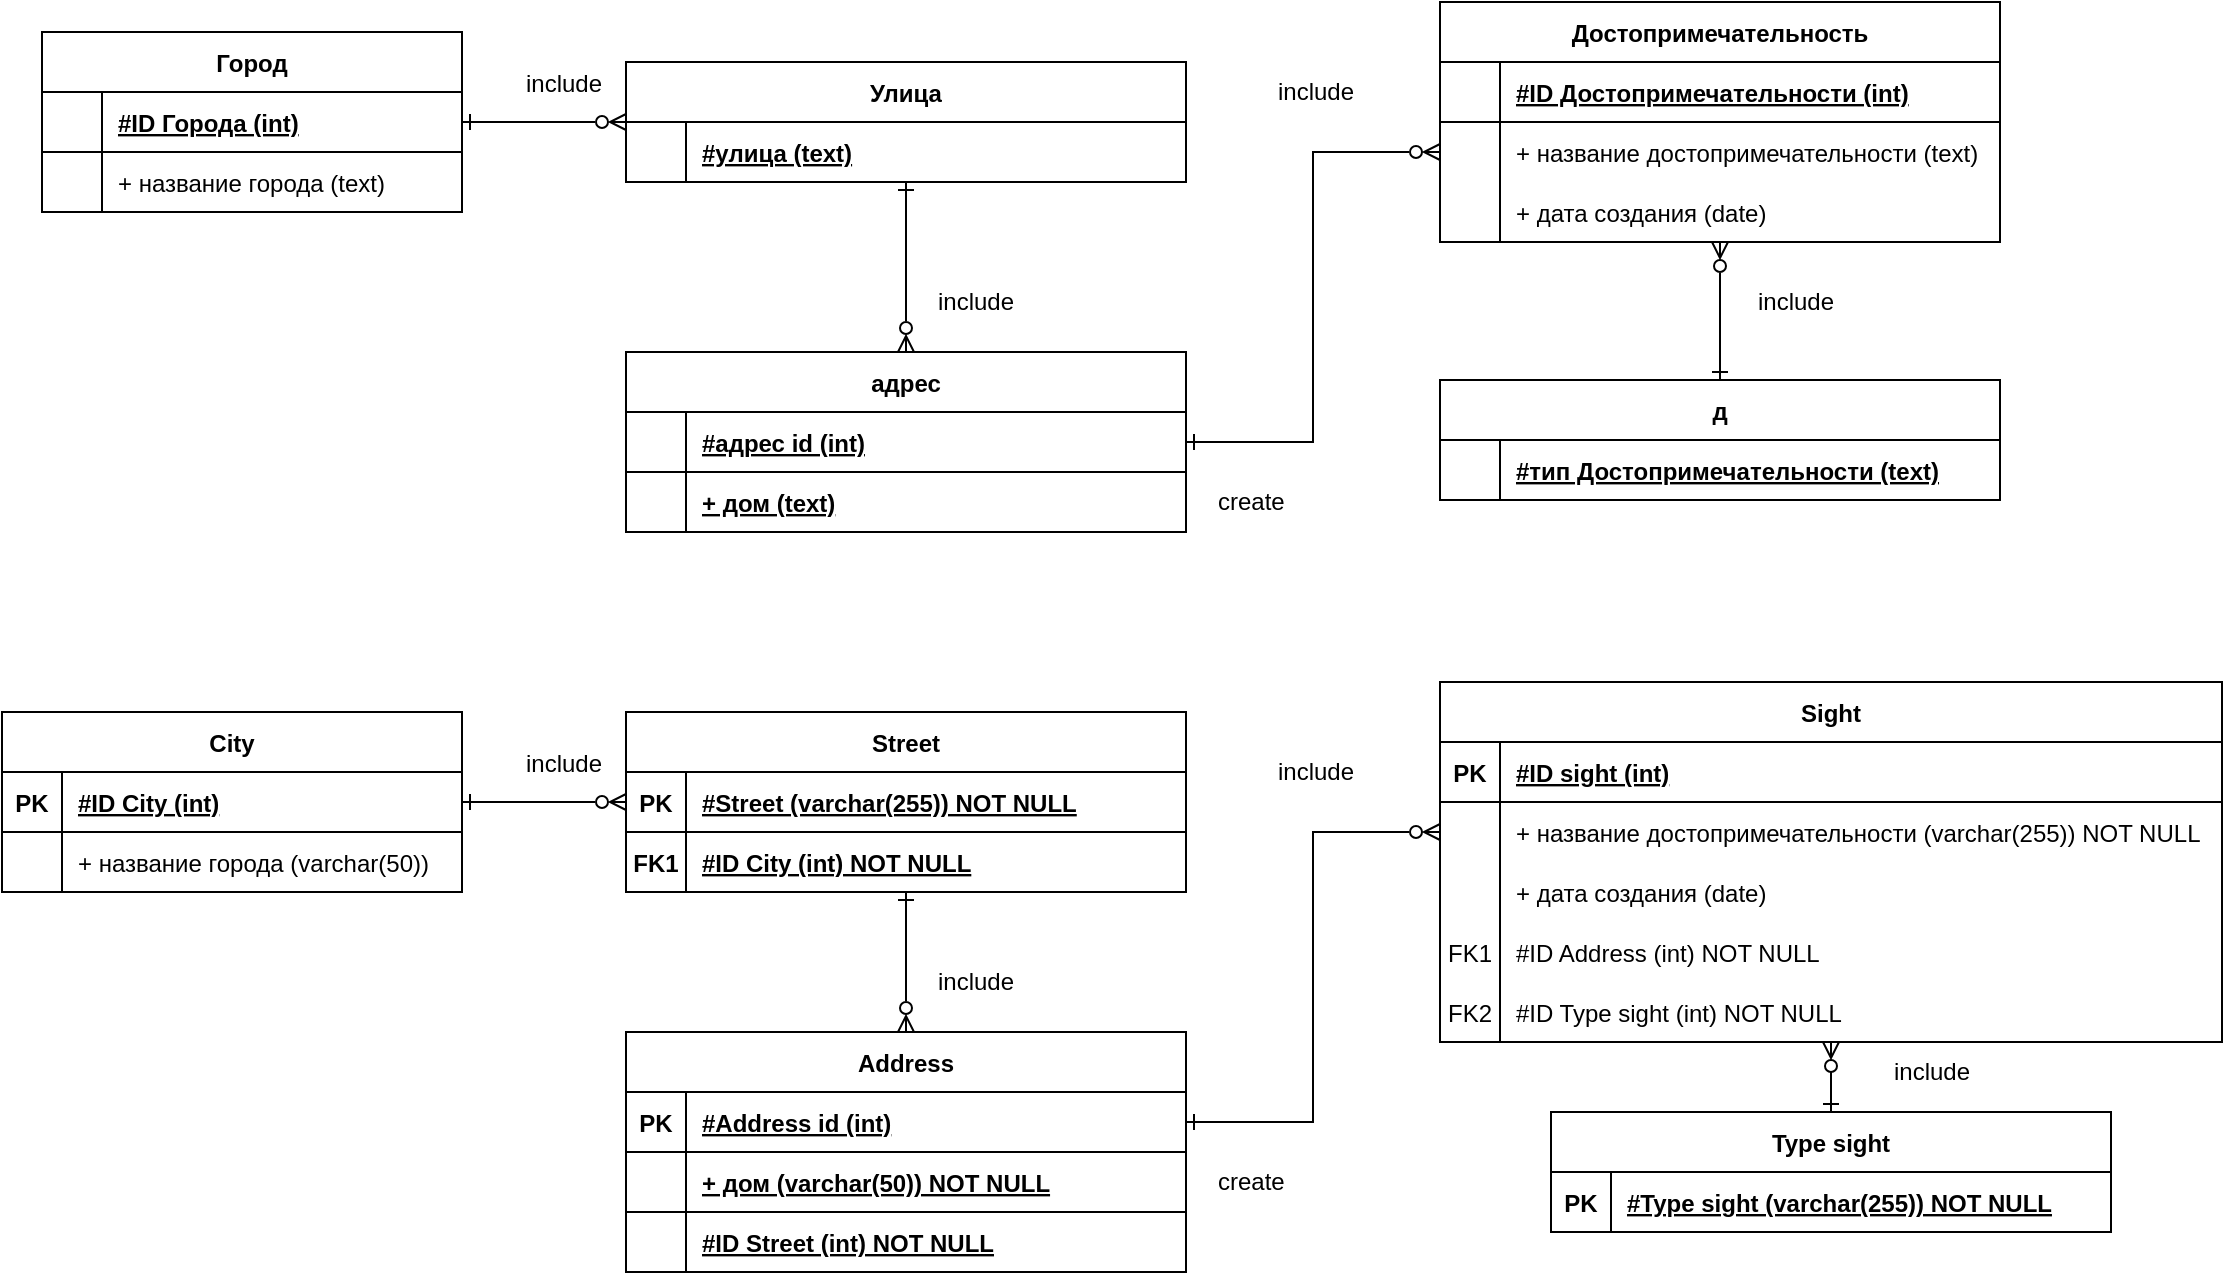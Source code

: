 <mxfile version="22.0.8" type="device">
  <diagram name="Страница — 1" id="gMJbvXqhMtwllnuqS_nQ">
    <mxGraphModel dx="1247" dy="683" grid="1" gridSize="10" guides="1" tooltips="1" connect="1" arrows="1" fold="1" page="1" pageScale="1" pageWidth="827" pageHeight="1169" math="0" shadow="0">
      <root>
        <mxCell id="0" />
        <mxCell id="1" parent="0" />
        <mxCell id="cQgB6JKfLDiLSG5RtDIK-59" value="Город" style="shape=table;startSize=30;container=1;collapsible=1;childLayout=tableLayout;fixedRows=1;rowLines=0;fontStyle=1;align=center;resizeLast=1;" parent="1" vertex="1">
          <mxGeometry x="30" y="105" width="210.0" height="90" as="geometry" />
        </mxCell>
        <mxCell id="cQgB6JKfLDiLSG5RtDIK-60" value="" style="shape=tableRow;horizontal=0;startSize=0;swimlaneHead=0;swimlaneBody=0;fillColor=none;collapsible=0;dropTarget=0;points=[[0,0.5],[1,0.5]];portConstraint=eastwest;strokeColor=inherit;top=0;left=0;right=0;bottom=1;" parent="cQgB6JKfLDiLSG5RtDIK-59" vertex="1">
          <mxGeometry y="30" width="210.0" height="30" as="geometry" />
        </mxCell>
        <mxCell id="cQgB6JKfLDiLSG5RtDIK-61" value="" style="shape=partialRectangle;overflow=hidden;connectable=0;fillColor=none;strokeColor=inherit;top=0;left=0;bottom=0;right=0;fontStyle=1;" parent="cQgB6JKfLDiLSG5RtDIK-60" vertex="1">
          <mxGeometry width="30" height="30" as="geometry">
            <mxRectangle width="30" height="30" as="alternateBounds" />
          </mxGeometry>
        </mxCell>
        <mxCell id="cQgB6JKfLDiLSG5RtDIK-62" value="#ID Города (int)" style="shape=partialRectangle;overflow=hidden;connectable=0;fillColor=none;align=left;strokeColor=inherit;top=0;left=0;bottom=0;right=0;spacingLeft=6;fontStyle=5;" parent="cQgB6JKfLDiLSG5RtDIK-60" vertex="1">
          <mxGeometry x="30" width="180.0" height="30" as="geometry">
            <mxRectangle width="180.0" height="30" as="alternateBounds" />
          </mxGeometry>
        </mxCell>
        <mxCell id="cQgB6JKfLDiLSG5RtDIK-63" value="" style="shape=tableRow;horizontal=0;startSize=0;swimlaneHead=0;swimlaneBody=0;fillColor=none;collapsible=0;dropTarget=0;points=[[0,0.5],[1,0.5]];portConstraint=eastwest;strokeColor=inherit;top=0;left=0;right=0;bottom=0;" parent="cQgB6JKfLDiLSG5RtDIK-59" vertex="1">
          <mxGeometry y="60" width="210.0" height="30" as="geometry" />
        </mxCell>
        <mxCell id="cQgB6JKfLDiLSG5RtDIK-64" value="" style="shape=partialRectangle;overflow=hidden;connectable=0;fillColor=none;strokeColor=inherit;top=0;left=0;bottom=0;right=0;" parent="cQgB6JKfLDiLSG5RtDIK-63" vertex="1">
          <mxGeometry width="30" height="30" as="geometry">
            <mxRectangle width="30" height="30" as="alternateBounds" />
          </mxGeometry>
        </mxCell>
        <mxCell id="cQgB6JKfLDiLSG5RtDIK-65" value="+ название города (text)" style="shape=partialRectangle;overflow=hidden;connectable=0;fillColor=none;align=left;strokeColor=inherit;top=0;left=0;bottom=0;right=0;spacingLeft=6;" parent="cQgB6JKfLDiLSG5RtDIK-63" vertex="1">
          <mxGeometry x="30" width="180.0" height="30" as="geometry">
            <mxRectangle width="180.0" height="30" as="alternateBounds" />
          </mxGeometry>
        </mxCell>
        <mxCell id="cQgB6JKfLDiLSG5RtDIK-108" value="Достопримечательность" style="shape=table;startSize=30;container=1;collapsible=1;childLayout=tableLayout;fixedRows=1;rowLines=0;fontStyle=1;align=center;resizeLast=1;" parent="1" vertex="1">
          <mxGeometry x="729" y="90" width="280" height="120" as="geometry" />
        </mxCell>
        <mxCell id="cQgB6JKfLDiLSG5RtDIK-109" value="" style="shape=tableRow;horizontal=0;startSize=0;swimlaneHead=0;swimlaneBody=0;fillColor=none;collapsible=0;dropTarget=0;points=[[0,0.5],[1,0.5]];portConstraint=eastwest;strokeColor=inherit;top=0;left=0;right=0;bottom=1;" parent="cQgB6JKfLDiLSG5RtDIK-108" vertex="1">
          <mxGeometry y="30" width="280" height="30" as="geometry" />
        </mxCell>
        <mxCell id="cQgB6JKfLDiLSG5RtDIK-110" value="" style="shape=partialRectangle;overflow=hidden;connectable=0;fillColor=none;strokeColor=inherit;top=0;left=0;bottom=0;right=0;fontStyle=1;" parent="cQgB6JKfLDiLSG5RtDIK-109" vertex="1">
          <mxGeometry width="30" height="30" as="geometry">
            <mxRectangle width="30" height="30" as="alternateBounds" />
          </mxGeometry>
        </mxCell>
        <mxCell id="cQgB6JKfLDiLSG5RtDIK-111" value="#ID Достопримечательности (int)" style="shape=partialRectangle;overflow=hidden;connectable=0;fillColor=none;align=left;strokeColor=inherit;top=0;left=0;bottom=0;right=0;spacingLeft=6;fontStyle=5;" parent="cQgB6JKfLDiLSG5RtDIK-109" vertex="1">
          <mxGeometry x="30" width="250" height="30" as="geometry">
            <mxRectangle width="250" height="30" as="alternateBounds" />
          </mxGeometry>
        </mxCell>
        <mxCell id="cQgB6JKfLDiLSG5RtDIK-112" value="" style="shape=tableRow;horizontal=0;startSize=0;swimlaneHead=0;swimlaneBody=0;fillColor=none;collapsible=0;dropTarget=0;points=[[0,0.5],[1,0.5]];portConstraint=eastwest;strokeColor=inherit;top=0;left=0;right=0;bottom=0;" parent="cQgB6JKfLDiLSG5RtDIK-108" vertex="1">
          <mxGeometry y="60" width="280" height="30" as="geometry" />
        </mxCell>
        <mxCell id="cQgB6JKfLDiLSG5RtDIK-113" value="" style="shape=partialRectangle;overflow=hidden;connectable=0;fillColor=none;strokeColor=inherit;top=0;left=0;bottom=0;right=0;" parent="cQgB6JKfLDiLSG5RtDIK-112" vertex="1">
          <mxGeometry width="30" height="30" as="geometry">
            <mxRectangle width="30" height="30" as="alternateBounds" />
          </mxGeometry>
        </mxCell>
        <mxCell id="cQgB6JKfLDiLSG5RtDIK-114" value="+ название достопримечательности (text)" style="shape=partialRectangle;overflow=hidden;connectable=0;fillColor=none;align=left;strokeColor=inherit;top=0;left=0;bottom=0;right=0;spacingLeft=6;" parent="cQgB6JKfLDiLSG5RtDIK-112" vertex="1">
          <mxGeometry x="30" width="250" height="30" as="geometry">
            <mxRectangle width="250" height="30" as="alternateBounds" />
          </mxGeometry>
        </mxCell>
        <mxCell id="cQgB6JKfLDiLSG5RtDIK-142" value="" style="shape=tableRow;horizontal=0;startSize=0;swimlaneHead=0;swimlaneBody=0;fillColor=none;collapsible=0;dropTarget=0;points=[[0,0.5],[1,0.5]];portConstraint=eastwest;strokeColor=inherit;top=0;left=0;right=0;bottom=0;" parent="cQgB6JKfLDiLSG5RtDIK-108" vertex="1">
          <mxGeometry y="90" width="280" height="30" as="geometry" />
        </mxCell>
        <mxCell id="cQgB6JKfLDiLSG5RtDIK-143" value="" style="shape=partialRectangle;overflow=hidden;connectable=0;fillColor=none;strokeColor=inherit;top=0;left=0;bottom=0;right=0;" parent="cQgB6JKfLDiLSG5RtDIK-142" vertex="1">
          <mxGeometry width="30" height="30" as="geometry">
            <mxRectangle width="30" height="30" as="alternateBounds" />
          </mxGeometry>
        </mxCell>
        <mxCell id="cQgB6JKfLDiLSG5RtDIK-144" value="+ дата создания (date)" style="shape=partialRectangle;overflow=hidden;connectable=0;fillColor=none;align=left;strokeColor=inherit;top=0;left=0;bottom=0;right=0;spacingLeft=6;" parent="cQgB6JKfLDiLSG5RtDIK-142" vertex="1">
          <mxGeometry x="30" width="250" height="30" as="geometry">
            <mxRectangle width="250" height="30" as="alternateBounds" />
          </mxGeometry>
        </mxCell>
        <mxCell id="AW3Vuha4jLVIgKCdsXnC-1" style="edgeStyle=orthogonalEdgeStyle;rounded=0;orthogonalLoop=1;jettySize=auto;html=1;exitX=0.5;exitY=0;exitDx=0;exitDy=0;endArrow=ERzeroToMany;endFill=0;startArrow=ERone;startFill=0;" parent="1" source="cQgB6JKfLDiLSG5RtDIK-132" target="cQgB6JKfLDiLSG5RtDIK-108" edge="1">
          <mxGeometry relative="1" as="geometry" />
        </mxCell>
        <mxCell id="cQgB6JKfLDiLSG5RtDIK-132" value="д" style="shape=table;startSize=30;container=1;collapsible=1;childLayout=tableLayout;fixedRows=1;rowLines=0;fontStyle=1;align=center;resizeLast=1;" parent="1" vertex="1">
          <mxGeometry x="729" y="279" width="280" height="60" as="geometry" />
        </mxCell>
        <mxCell id="cQgB6JKfLDiLSG5RtDIK-133" value="" style="shape=tableRow;horizontal=0;startSize=0;swimlaneHead=0;swimlaneBody=0;fillColor=none;collapsible=0;dropTarget=0;points=[[0,0.5],[1,0.5]];portConstraint=eastwest;strokeColor=inherit;top=0;left=0;right=0;bottom=1;" parent="cQgB6JKfLDiLSG5RtDIK-132" vertex="1">
          <mxGeometry y="30" width="280" height="30" as="geometry" />
        </mxCell>
        <mxCell id="cQgB6JKfLDiLSG5RtDIK-134" value="" style="shape=partialRectangle;overflow=hidden;connectable=0;fillColor=none;strokeColor=inherit;top=0;left=0;bottom=0;right=0;fontStyle=1;" parent="cQgB6JKfLDiLSG5RtDIK-133" vertex="1">
          <mxGeometry width="30" height="30" as="geometry">
            <mxRectangle width="30" height="30" as="alternateBounds" />
          </mxGeometry>
        </mxCell>
        <mxCell id="cQgB6JKfLDiLSG5RtDIK-135" value="#тип Достопримечательности (text)" style="shape=partialRectangle;overflow=hidden;connectable=0;fillColor=none;align=left;strokeColor=inherit;top=0;left=0;bottom=0;right=0;spacingLeft=6;fontStyle=5;" parent="cQgB6JKfLDiLSG5RtDIK-133" vertex="1">
          <mxGeometry x="30" width="250" height="30" as="geometry">
            <mxRectangle width="250" height="30" as="alternateBounds" />
          </mxGeometry>
        </mxCell>
        <mxCell id="AW3Vuha4jLVIgKCdsXnC-5" style="edgeStyle=orthogonalEdgeStyle;rounded=0;orthogonalLoop=1;jettySize=auto;html=1;endArrow=ERzeroToMany;endFill=0;startArrow=ERone;startFill=0;" parent="1" source="_dxMTCdapY0_YhfszFGm-4" target="_dxMTCdapY0_YhfszFGm-8" edge="1">
          <mxGeometry relative="1" as="geometry" />
        </mxCell>
        <mxCell id="_dxMTCdapY0_YhfszFGm-4" value="Улица" style="shape=table;startSize=30;container=1;collapsible=1;childLayout=tableLayout;fixedRows=1;rowLines=0;fontStyle=1;align=center;resizeLast=1;" parent="1" vertex="1">
          <mxGeometry x="322" y="120" width="280" height="60" as="geometry" />
        </mxCell>
        <mxCell id="_dxMTCdapY0_YhfszFGm-5" value="" style="shape=tableRow;horizontal=0;startSize=0;swimlaneHead=0;swimlaneBody=0;fillColor=none;collapsible=0;dropTarget=0;points=[[0,0.5],[1,0.5]];portConstraint=eastwest;strokeColor=inherit;top=0;left=0;right=0;bottom=1;" parent="_dxMTCdapY0_YhfszFGm-4" vertex="1">
          <mxGeometry y="30" width="280" height="30" as="geometry" />
        </mxCell>
        <mxCell id="_dxMTCdapY0_YhfszFGm-6" value="" style="shape=partialRectangle;overflow=hidden;connectable=0;fillColor=none;strokeColor=inherit;top=0;left=0;bottom=0;right=0;fontStyle=1;" parent="_dxMTCdapY0_YhfszFGm-5" vertex="1">
          <mxGeometry width="30" height="30" as="geometry">
            <mxRectangle width="30" height="30" as="alternateBounds" />
          </mxGeometry>
        </mxCell>
        <mxCell id="_dxMTCdapY0_YhfszFGm-7" value="#улица (text)" style="shape=partialRectangle;overflow=hidden;connectable=0;fillColor=none;align=left;strokeColor=inherit;top=0;left=0;bottom=0;right=0;spacingLeft=6;fontStyle=5;" parent="_dxMTCdapY0_YhfszFGm-5" vertex="1">
          <mxGeometry x="30" width="250" height="30" as="geometry">
            <mxRectangle width="250" height="30" as="alternateBounds" />
          </mxGeometry>
        </mxCell>
        <mxCell id="_dxMTCdapY0_YhfszFGm-8" value="адрес" style="shape=table;startSize=30;container=1;collapsible=1;childLayout=tableLayout;fixedRows=1;rowLines=0;fontStyle=1;align=center;resizeLast=1;" parent="1" vertex="1">
          <mxGeometry x="322" y="265" width="280" height="90" as="geometry" />
        </mxCell>
        <mxCell id="_dxMTCdapY0_YhfszFGm-9" value="" style="shape=tableRow;horizontal=0;startSize=0;swimlaneHead=0;swimlaneBody=0;fillColor=none;collapsible=0;dropTarget=0;points=[[0,0.5],[1,0.5]];portConstraint=eastwest;strokeColor=inherit;top=0;left=0;right=0;bottom=1;" parent="_dxMTCdapY0_YhfszFGm-8" vertex="1">
          <mxGeometry y="30" width="280" height="30" as="geometry" />
        </mxCell>
        <mxCell id="_dxMTCdapY0_YhfszFGm-10" value="" style="shape=partialRectangle;overflow=hidden;connectable=0;fillColor=none;strokeColor=inherit;top=0;left=0;bottom=0;right=0;fontStyle=1;" parent="_dxMTCdapY0_YhfszFGm-9" vertex="1">
          <mxGeometry width="30" height="30" as="geometry">
            <mxRectangle width="30" height="30" as="alternateBounds" />
          </mxGeometry>
        </mxCell>
        <mxCell id="_dxMTCdapY0_YhfszFGm-11" value="#адрес id (int)" style="shape=partialRectangle;overflow=hidden;connectable=0;fillColor=none;align=left;strokeColor=inherit;top=0;left=0;bottom=0;right=0;spacingLeft=6;fontStyle=5;" parent="_dxMTCdapY0_YhfszFGm-9" vertex="1">
          <mxGeometry x="30" width="250" height="30" as="geometry">
            <mxRectangle width="250" height="30" as="alternateBounds" />
          </mxGeometry>
        </mxCell>
        <mxCell id="AW3Vuha4jLVIgKCdsXnC-9" value="" style="shape=tableRow;horizontal=0;startSize=0;swimlaneHead=0;swimlaneBody=0;fillColor=none;collapsible=0;dropTarget=0;points=[[0,0.5],[1,0.5]];portConstraint=eastwest;strokeColor=inherit;top=0;left=0;right=0;bottom=1;" parent="_dxMTCdapY0_YhfszFGm-8" vertex="1">
          <mxGeometry y="60" width="280" height="30" as="geometry" />
        </mxCell>
        <mxCell id="AW3Vuha4jLVIgKCdsXnC-10" value="" style="shape=partialRectangle;overflow=hidden;connectable=0;fillColor=none;strokeColor=inherit;top=0;left=0;bottom=0;right=0;fontStyle=1;" parent="AW3Vuha4jLVIgKCdsXnC-9" vertex="1">
          <mxGeometry width="30" height="30" as="geometry">
            <mxRectangle width="30" height="30" as="alternateBounds" />
          </mxGeometry>
        </mxCell>
        <mxCell id="AW3Vuha4jLVIgKCdsXnC-11" value="+ дом (text)" style="shape=partialRectangle;overflow=hidden;connectable=0;fillColor=none;align=left;strokeColor=inherit;top=0;left=0;bottom=0;right=0;spacingLeft=6;fontStyle=5;" parent="AW3Vuha4jLVIgKCdsXnC-9" vertex="1">
          <mxGeometry x="30" width="250" height="30" as="geometry">
            <mxRectangle width="250" height="30" as="alternateBounds" />
          </mxGeometry>
        </mxCell>
        <mxCell id="AW3Vuha4jLVIgKCdsXnC-3" style="edgeStyle=orthogonalEdgeStyle;rounded=0;orthogonalLoop=1;jettySize=auto;html=1;exitX=1;exitY=0.5;exitDx=0;exitDy=0;entryX=0;entryY=0.5;entryDx=0;entryDy=0;endArrow=ERzeroToMany;endFill=0;startArrow=ERone;startFill=0;" parent="1" source="_dxMTCdapY0_YhfszFGm-9" target="cQgB6JKfLDiLSG5RtDIK-112" edge="1">
          <mxGeometry relative="1" as="geometry" />
        </mxCell>
        <mxCell id="AW3Vuha4jLVIgKCdsXnC-4" style="edgeStyle=orthogonalEdgeStyle;rounded=0;orthogonalLoop=1;jettySize=auto;html=1;exitX=1;exitY=0.5;exitDx=0;exitDy=0;endArrow=ERzeroToMany;endFill=0;startArrow=ERone;startFill=0;" parent="1" source="cQgB6JKfLDiLSG5RtDIK-60" target="_dxMTCdapY0_YhfszFGm-4" edge="1">
          <mxGeometry relative="1" as="geometry" />
        </mxCell>
        <mxCell id="IF7_aIqi1e0AKovO5aLb-3" value="include" style="text;strokeColor=none;fillColor=none;align=left;verticalAlign=middle;spacingLeft=4;spacingRight=4;overflow=hidden;points=[[0,0.5],[1,0.5]];portConstraint=eastwest;rotatable=0;whiteSpace=wrap;html=1;" parent="1" vertex="1">
          <mxGeometry x="472" y="225" width="80" height="30" as="geometry" />
        </mxCell>
        <mxCell id="IF7_aIqi1e0AKovO5aLb-4" value="create" style="text;strokeColor=none;fillColor=none;align=left;verticalAlign=middle;spacingLeft=4;spacingRight=4;overflow=hidden;points=[[0,0.5],[1,0.5]];portConstraint=eastwest;rotatable=0;whiteSpace=wrap;html=1;" parent="1" vertex="1">
          <mxGeometry x="612" y="325" width="80" height="30" as="geometry" />
        </mxCell>
        <mxCell id="IF7_aIqi1e0AKovO5aLb-5" value="include" style="text;strokeColor=none;fillColor=none;align=left;verticalAlign=middle;spacingLeft=4;spacingRight=4;overflow=hidden;points=[[0,0.5],[1,0.5]];portConstraint=eastwest;rotatable=0;whiteSpace=wrap;html=1;" parent="1" vertex="1">
          <mxGeometry x="642" y="120" width="80" height="30" as="geometry" />
        </mxCell>
        <mxCell id="IF7_aIqi1e0AKovO5aLb-6" value="include" style="text;strokeColor=none;fillColor=none;align=left;verticalAlign=middle;spacingLeft=4;spacingRight=4;overflow=hidden;points=[[0,0.5],[1,0.5]];portConstraint=eastwest;rotatable=0;whiteSpace=wrap;html=1;" parent="1" vertex="1">
          <mxGeometry x="266" y="116" width="80" height="30" as="geometry" />
        </mxCell>
        <mxCell id="IF7_aIqi1e0AKovO5aLb-7" value="include" style="text;strokeColor=none;fillColor=none;align=left;verticalAlign=middle;spacingLeft=4;spacingRight=4;overflow=hidden;points=[[0,0.5],[1,0.5]];portConstraint=eastwest;rotatable=0;whiteSpace=wrap;html=1;" parent="1" vertex="1">
          <mxGeometry x="882" y="225" width="80" height="30" as="geometry" />
        </mxCell>
        <mxCell id="IF7_aIqi1e0AKovO5aLb-44" value="City" style="shape=table;startSize=30;container=1;collapsible=1;childLayout=tableLayout;fixedRows=1;rowLines=0;fontStyle=1;align=center;resizeLast=1;" parent="1" vertex="1">
          <mxGeometry x="10" y="445" width="230" height="90" as="geometry" />
        </mxCell>
        <mxCell id="IF7_aIqi1e0AKovO5aLb-45" value="" style="shape=tableRow;horizontal=0;startSize=0;swimlaneHead=0;swimlaneBody=0;fillColor=none;collapsible=0;dropTarget=0;points=[[0,0.5],[1,0.5]];portConstraint=eastwest;strokeColor=inherit;top=0;left=0;right=0;bottom=1;" parent="IF7_aIqi1e0AKovO5aLb-44" vertex="1">
          <mxGeometry y="30" width="230" height="30" as="geometry" />
        </mxCell>
        <mxCell id="IF7_aIqi1e0AKovO5aLb-46" value="PK" style="shape=partialRectangle;overflow=hidden;connectable=0;fillColor=none;strokeColor=inherit;top=0;left=0;bottom=0;right=0;fontStyle=1;" parent="IF7_aIqi1e0AKovO5aLb-45" vertex="1">
          <mxGeometry width="30" height="30" as="geometry">
            <mxRectangle width="30" height="30" as="alternateBounds" />
          </mxGeometry>
        </mxCell>
        <mxCell id="IF7_aIqi1e0AKovO5aLb-47" value="#ID City (int)" style="shape=partialRectangle;overflow=hidden;connectable=0;fillColor=none;align=left;strokeColor=inherit;top=0;left=0;bottom=0;right=0;spacingLeft=6;fontStyle=5;" parent="IF7_aIqi1e0AKovO5aLb-45" vertex="1">
          <mxGeometry x="30" width="200" height="30" as="geometry">
            <mxRectangle width="200" height="30" as="alternateBounds" />
          </mxGeometry>
        </mxCell>
        <mxCell id="IF7_aIqi1e0AKovO5aLb-48" value="" style="shape=tableRow;horizontal=0;startSize=0;swimlaneHead=0;swimlaneBody=0;fillColor=none;collapsible=0;dropTarget=0;points=[[0,0.5],[1,0.5]];portConstraint=eastwest;strokeColor=inherit;top=0;left=0;right=0;bottom=0;" parent="IF7_aIqi1e0AKovO5aLb-44" vertex="1">
          <mxGeometry y="60" width="230" height="30" as="geometry" />
        </mxCell>
        <mxCell id="IF7_aIqi1e0AKovO5aLb-49" value="" style="shape=partialRectangle;overflow=hidden;connectable=0;fillColor=none;strokeColor=inherit;top=0;left=0;bottom=0;right=0;" parent="IF7_aIqi1e0AKovO5aLb-48" vertex="1">
          <mxGeometry width="30" height="30" as="geometry">
            <mxRectangle width="30" height="30" as="alternateBounds" />
          </mxGeometry>
        </mxCell>
        <mxCell id="IF7_aIqi1e0AKovO5aLb-50" value="+ название города (varchar(50))" style="shape=partialRectangle;overflow=hidden;connectable=0;fillColor=none;align=left;strokeColor=inherit;top=0;left=0;bottom=0;right=0;spacingLeft=6;" parent="IF7_aIqi1e0AKovO5aLb-48" vertex="1">
          <mxGeometry x="30" width="200" height="30" as="geometry">
            <mxRectangle width="200" height="30" as="alternateBounds" />
          </mxGeometry>
        </mxCell>
        <mxCell id="IF7_aIqi1e0AKovO5aLb-51" value="Sight" style="shape=table;startSize=30;container=1;collapsible=1;childLayout=tableLayout;fixedRows=1;rowLines=0;fontStyle=1;align=center;resizeLast=1;" parent="1" vertex="1">
          <mxGeometry x="729" y="430" width="391.0" height="180" as="geometry" />
        </mxCell>
        <mxCell id="IF7_aIqi1e0AKovO5aLb-52" value="" style="shape=tableRow;horizontal=0;startSize=0;swimlaneHead=0;swimlaneBody=0;fillColor=none;collapsible=0;dropTarget=0;points=[[0,0.5],[1,0.5]];portConstraint=eastwest;strokeColor=inherit;top=0;left=0;right=0;bottom=1;" parent="IF7_aIqi1e0AKovO5aLb-51" vertex="1">
          <mxGeometry y="30" width="391.0" height="30" as="geometry" />
        </mxCell>
        <mxCell id="IF7_aIqi1e0AKovO5aLb-53" value="PK" style="shape=partialRectangle;overflow=hidden;connectable=0;fillColor=none;strokeColor=inherit;top=0;left=0;bottom=0;right=0;fontStyle=1;" parent="IF7_aIqi1e0AKovO5aLb-52" vertex="1">
          <mxGeometry width="30" height="30" as="geometry">
            <mxRectangle width="30" height="30" as="alternateBounds" />
          </mxGeometry>
        </mxCell>
        <mxCell id="IF7_aIqi1e0AKovO5aLb-54" value="#ID sight (int)" style="shape=partialRectangle;overflow=hidden;connectable=0;fillColor=none;align=left;strokeColor=inherit;top=0;left=0;bottom=0;right=0;spacingLeft=6;fontStyle=5;" parent="IF7_aIqi1e0AKovO5aLb-52" vertex="1">
          <mxGeometry x="30" width="361.0" height="30" as="geometry">
            <mxRectangle width="361.0" height="30" as="alternateBounds" />
          </mxGeometry>
        </mxCell>
        <mxCell id="IF7_aIqi1e0AKovO5aLb-55" value="" style="shape=tableRow;horizontal=0;startSize=0;swimlaneHead=0;swimlaneBody=0;fillColor=none;collapsible=0;dropTarget=0;points=[[0,0.5],[1,0.5]];portConstraint=eastwest;strokeColor=inherit;top=0;left=0;right=0;bottom=0;" parent="IF7_aIqi1e0AKovO5aLb-51" vertex="1">
          <mxGeometry y="60" width="391.0" height="30" as="geometry" />
        </mxCell>
        <mxCell id="IF7_aIqi1e0AKovO5aLb-56" value="" style="shape=partialRectangle;overflow=hidden;connectable=0;fillColor=none;strokeColor=inherit;top=0;left=0;bottom=0;right=0;" parent="IF7_aIqi1e0AKovO5aLb-55" vertex="1">
          <mxGeometry width="30" height="30" as="geometry">
            <mxRectangle width="30" height="30" as="alternateBounds" />
          </mxGeometry>
        </mxCell>
        <mxCell id="IF7_aIqi1e0AKovO5aLb-57" value="+ название достопримечательности (varchar(255)) NOT NULL" style="shape=partialRectangle;overflow=hidden;connectable=0;fillColor=none;align=left;strokeColor=inherit;top=0;left=0;bottom=0;right=0;spacingLeft=6;" parent="IF7_aIqi1e0AKovO5aLb-55" vertex="1">
          <mxGeometry x="30" width="361.0" height="30" as="geometry">
            <mxRectangle width="361.0" height="30" as="alternateBounds" />
          </mxGeometry>
        </mxCell>
        <mxCell id="IF7_aIqi1e0AKovO5aLb-58" value="" style="shape=tableRow;horizontal=0;startSize=0;swimlaneHead=0;swimlaneBody=0;fillColor=none;collapsible=0;dropTarget=0;points=[[0,0.5],[1,0.5]];portConstraint=eastwest;strokeColor=inherit;top=0;left=0;right=0;bottom=0;" parent="IF7_aIqi1e0AKovO5aLb-51" vertex="1">
          <mxGeometry y="90" width="391.0" height="30" as="geometry" />
        </mxCell>
        <mxCell id="IF7_aIqi1e0AKovO5aLb-59" value="" style="shape=partialRectangle;overflow=hidden;connectable=0;fillColor=none;strokeColor=inherit;top=0;left=0;bottom=0;right=0;" parent="IF7_aIqi1e0AKovO5aLb-58" vertex="1">
          <mxGeometry width="30" height="30" as="geometry">
            <mxRectangle width="30" height="30" as="alternateBounds" />
          </mxGeometry>
        </mxCell>
        <mxCell id="IF7_aIqi1e0AKovO5aLb-60" value="+ дата создания (date)" style="shape=partialRectangle;overflow=hidden;connectable=0;fillColor=none;align=left;strokeColor=inherit;top=0;left=0;bottom=0;right=0;spacingLeft=6;" parent="IF7_aIqi1e0AKovO5aLb-58" vertex="1">
          <mxGeometry x="30" width="361.0" height="30" as="geometry">
            <mxRectangle width="361.0" height="30" as="alternateBounds" />
          </mxGeometry>
        </mxCell>
        <mxCell id="8GofnoeMEdGoMN4a4x3x-18" value="" style="shape=tableRow;horizontal=0;startSize=0;swimlaneHead=0;swimlaneBody=0;fillColor=none;collapsible=0;dropTarget=0;points=[[0,0.5],[1,0.5]];portConstraint=eastwest;strokeColor=inherit;top=0;left=0;right=0;bottom=0;" parent="IF7_aIqi1e0AKovO5aLb-51" vertex="1">
          <mxGeometry y="120" width="391.0" height="30" as="geometry" />
        </mxCell>
        <mxCell id="8GofnoeMEdGoMN4a4x3x-19" value="FK1" style="shape=partialRectangle;overflow=hidden;connectable=0;fillColor=none;strokeColor=inherit;top=0;left=0;bottom=0;right=0;" parent="8GofnoeMEdGoMN4a4x3x-18" vertex="1">
          <mxGeometry width="30" height="30" as="geometry">
            <mxRectangle width="30" height="30" as="alternateBounds" />
          </mxGeometry>
        </mxCell>
        <mxCell id="8GofnoeMEdGoMN4a4x3x-20" value="#ID Address (int) NOT NULL" style="shape=partialRectangle;overflow=hidden;connectable=0;fillColor=none;align=left;strokeColor=inherit;top=0;left=0;bottom=0;right=0;spacingLeft=6;" parent="8GofnoeMEdGoMN4a4x3x-18" vertex="1">
          <mxGeometry x="30" width="361.0" height="30" as="geometry">
            <mxRectangle width="361.0" height="30" as="alternateBounds" />
          </mxGeometry>
        </mxCell>
        <mxCell id="hIXrbKN7AP_IEgvquset-1" value="" style="shape=tableRow;horizontal=0;startSize=0;swimlaneHead=0;swimlaneBody=0;fillColor=none;collapsible=0;dropTarget=0;points=[[0,0.5],[1,0.5]];portConstraint=eastwest;strokeColor=inherit;top=0;left=0;right=0;bottom=0;" vertex="1" parent="IF7_aIqi1e0AKovO5aLb-51">
          <mxGeometry y="150" width="391.0" height="30" as="geometry" />
        </mxCell>
        <mxCell id="hIXrbKN7AP_IEgvquset-2" value="FK2" style="shape=partialRectangle;overflow=hidden;connectable=0;fillColor=none;strokeColor=inherit;top=0;left=0;bottom=0;right=0;" vertex="1" parent="hIXrbKN7AP_IEgvquset-1">
          <mxGeometry width="30" height="30" as="geometry">
            <mxRectangle width="30" height="30" as="alternateBounds" />
          </mxGeometry>
        </mxCell>
        <mxCell id="hIXrbKN7AP_IEgvquset-3" value="#ID Type sight (int) NOT NULL" style="shape=partialRectangle;overflow=hidden;connectable=0;fillColor=none;align=left;strokeColor=inherit;top=0;left=0;bottom=0;right=0;spacingLeft=6;" vertex="1" parent="hIXrbKN7AP_IEgvquset-1">
          <mxGeometry x="30" width="361.0" height="30" as="geometry">
            <mxRectangle width="361.0" height="30" as="alternateBounds" />
          </mxGeometry>
        </mxCell>
        <mxCell id="IF7_aIqi1e0AKovO5aLb-61" style="edgeStyle=orthogonalEdgeStyle;rounded=0;orthogonalLoop=1;jettySize=auto;html=1;exitX=0.5;exitY=0;exitDx=0;exitDy=0;endArrow=ERzeroToMany;endFill=0;startArrow=ERone;startFill=0;" parent="1" source="IF7_aIqi1e0AKovO5aLb-62" target="IF7_aIqi1e0AKovO5aLb-51" edge="1">
          <mxGeometry relative="1" as="geometry" />
        </mxCell>
        <mxCell id="IF7_aIqi1e0AKovO5aLb-62" value="Type sight" style="shape=table;startSize=30;container=1;collapsible=1;childLayout=tableLayout;fixedRows=1;rowLines=0;fontStyle=1;align=center;resizeLast=1;" parent="1" vertex="1">
          <mxGeometry x="784.5" y="645" width="280" height="60" as="geometry" />
        </mxCell>
        <mxCell id="IF7_aIqi1e0AKovO5aLb-63" value="" style="shape=tableRow;horizontal=0;startSize=0;swimlaneHead=0;swimlaneBody=0;fillColor=none;collapsible=0;dropTarget=0;points=[[0,0.5],[1,0.5]];portConstraint=eastwest;strokeColor=inherit;top=0;left=0;right=0;bottom=1;" parent="IF7_aIqi1e0AKovO5aLb-62" vertex="1">
          <mxGeometry y="30" width="280" height="30" as="geometry" />
        </mxCell>
        <mxCell id="IF7_aIqi1e0AKovO5aLb-64" value="PK" style="shape=partialRectangle;overflow=hidden;connectable=0;fillColor=none;strokeColor=inherit;top=0;left=0;bottom=0;right=0;fontStyle=1;" parent="IF7_aIqi1e0AKovO5aLb-63" vertex="1">
          <mxGeometry width="30" height="30" as="geometry">
            <mxRectangle width="30" height="30" as="alternateBounds" />
          </mxGeometry>
        </mxCell>
        <mxCell id="IF7_aIqi1e0AKovO5aLb-65" value="#Type sight (varchar(255)) NOT NULL" style="shape=partialRectangle;overflow=hidden;connectable=0;fillColor=none;align=left;strokeColor=inherit;top=0;left=0;bottom=0;right=0;spacingLeft=6;fontStyle=5;" parent="IF7_aIqi1e0AKovO5aLb-63" vertex="1">
          <mxGeometry x="30" width="250" height="30" as="geometry">
            <mxRectangle width="250" height="30" as="alternateBounds" />
          </mxGeometry>
        </mxCell>
        <mxCell id="IF7_aIqi1e0AKovO5aLb-66" style="edgeStyle=orthogonalEdgeStyle;rounded=0;orthogonalLoop=1;jettySize=auto;html=1;endArrow=ERzeroToMany;endFill=0;startArrow=ERone;startFill=0;" parent="1" source="IF7_aIqi1e0AKovO5aLb-67" target="IF7_aIqi1e0AKovO5aLb-71" edge="1">
          <mxGeometry relative="1" as="geometry" />
        </mxCell>
        <mxCell id="IF7_aIqi1e0AKovO5aLb-67" value="Street" style="shape=table;startSize=30;container=1;collapsible=1;childLayout=tableLayout;fixedRows=1;rowLines=0;fontStyle=1;align=center;resizeLast=1;" parent="1" vertex="1">
          <mxGeometry x="322" y="445" width="280" height="90" as="geometry" />
        </mxCell>
        <mxCell id="IF7_aIqi1e0AKovO5aLb-68" value="" style="shape=tableRow;horizontal=0;startSize=0;swimlaneHead=0;swimlaneBody=0;fillColor=none;collapsible=0;dropTarget=0;points=[[0,0.5],[1,0.5]];portConstraint=eastwest;strokeColor=inherit;top=0;left=0;right=0;bottom=1;" parent="IF7_aIqi1e0AKovO5aLb-67" vertex="1">
          <mxGeometry y="30" width="280" height="30" as="geometry" />
        </mxCell>
        <mxCell id="IF7_aIqi1e0AKovO5aLb-69" value="PK" style="shape=partialRectangle;overflow=hidden;connectable=0;fillColor=none;strokeColor=inherit;top=0;left=0;bottom=0;right=0;fontStyle=1;" parent="IF7_aIqi1e0AKovO5aLb-68" vertex="1">
          <mxGeometry width="30" height="30" as="geometry">
            <mxRectangle width="30" height="30" as="alternateBounds" />
          </mxGeometry>
        </mxCell>
        <mxCell id="IF7_aIqi1e0AKovO5aLb-70" value="#Street (varchar(255)) NOT NULL" style="shape=partialRectangle;overflow=hidden;connectable=0;fillColor=none;align=left;strokeColor=inherit;top=0;left=0;bottom=0;right=0;spacingLeft=6;fontStyle=5;" parent="IF7_aIqi1e0AKovO5aLb-68" vertex="1">
          <mxGeometry x="30" width="250" height="30" as="geometry">
            <mxRectangle width="250" height="30" as="alternateBounds" />
          </mxGeometry>
        </mxCell>
        <mxCell id="8GofnoeMEdGoMN4a4x3x-21" value="" style="shape=tableRow;horizontal=0;startSize=0;swimlaneHead=0;swimlaneBody=0;fillColor=none;collapsible=0;dropTarget=0;points=[[0,0.5],[1,0.5]];portConstraint=eastwest;strokeColor=inherit;top=0;left=0;right=0;bottom=1;" parent="IF7_aIqi1e0AKovO5aLb-67" vertex="1">
          <mxGeometry y="60" width="280" height="30" as="geometry" />
        </mxCell>
        <mxCell id="8GofnoeMEdGoMN4a4x3x-22" value="FK1" style="shape=partialRectangle;overflow=hidden;connectable=0;fillColor=none;strokeColor=inherit;top=0;left=0;bottom=0;right=0;fontStyle=1;" parent="8GofnoeMEdGoMN4a4x3x-21" vertex="1">
          <mxGeometry width="30" height="30" as="geometry">
            <mxRectangle width="30" height="30" as="alternateBounds" />
          </mxGeometry>
        </mxCell>
        <mxCell id="8GofnoeMEdGoMN4a4x3x-23" value="#ID City (int) NOT NULL" style="shape=partialRectangle;overflow=hidden;connectable=0;fillColor=none;align=left;strokeColor=inherit;top=0;left=0;bottom=0;right=0;spacingLeft=6;fontStyle=5;" parent="8GofnoeMEdGoMN4a4x3x-21" vertex="1">
          <mxGeometry x="30" width="250" height="30" as="geometry">
            <mxRectangle width="250" height="30" as="alternateBounds" />
          </mxGeometry>
        </mxCell>
        <mxCell id="IF7_aIqi1e0AKovO5aLb-71" value="Address" style="shape=table;startSize=30;container=1;collapsible=1;childLayout=tableLayout;fixedRows=1;rowLines=0;fontStyle=1;align=center;resizeLast=1;" parent="1" vertex="1">
          <mxGeometry x="322" y="605" width="280" height="120" as="geometry" />
        </mxCell>
        <mxCell id="IF7_aIqi1e0AKovO5aLb-72" value="" style="shape=tableRow;horizontal=0;startSize=0;swimlaneHead=0;swimlaneBody=0;fillColor=none;collapsible=0;dropTarget=0;points=[[0,0.5],[1,0.5]];portConstraint=eastwest;strokeColor=inherit;top=0;left=0;right=0;bottom=1;" parent="IF7_aIqi1e0AKovO5aLb-71" vertex="1">
          <mxGeometry y="30" width="280" height="30" as="geometry" />
        </mxCell>
        <mxCell id="IF7_aIqi1e0AKovO5aLb-73" value="PK" style="shape=partialRectangle;overflow=hidden;connectable=0;fillColor=none;strokeColor=inherit;top=0;left=0;bottom=0;right=0;fontStyle=1;" parent="IF7_aIqi1e0AKovO5aLb-72" vertex="1">
          <mxGeometry width="30" height="30" as="geometry">
            <mxRectangle width="30" height="30" as="alternateBounds" />
          </mxGeometry>
        </mxCell>
        <mxCell id="IF7_aIqi1e0AKovO5aLb-74" value="#Address id (int)" style="shape=partialRectangle;overflow=hidden;connectable=0;fillColor=none;align=left;strokeColor=inherit;top=0;left=0;bottom=0;right=0;spacingLeft=6;fontStyle=5;" parent="IF7_aIqi1e0AKovO5aLb-72" vertex="1">
          <mxGeometry x="30" width="250" height="30" as="geometry">
            <mxRectangle width="250" height="30" as="alternateBounds" />
          </mxGeometry>
        </mxCell>
        <mxCell id="IF7_aIqi1e0AKovO5aLb-75" value="" style="shape=tableRow;horizontal=0;startSize=0;swimlaneHead=0;swimlaneBody=0;fillColor=none;collapsible=0;dropTarget=0;points=[[0,0.5],[1,0.5]];portConstraint=eastwest;strokeColor=inherit;top=0;left=0;right=0;bottom=1;" parent="IF7_aIqi1e0AKovO5aLb-71" vertex="1">
          <mxGeometry y="60" width="280" height="30" as="geometry" />
        </mxCell>
        <mxCell id="IF7_aIqi1e0AKovO5aLb-76" value="" style="shape=partialRectangle;overflow=hidden;connectable=0;fillColor=none;strokeColor=inherit;top=0;left=0;bottom=0;right=0;fontStyle=1;" parent="IF7_aIqi1e0AKovO5aLb-75" vertex="1">
          <mxGeometry width="30" height="30" as="geometry">
            <mxRectangle width="30" height="30" as="alternateBounds" />
          </mxGeometry>
        </mxCell>
        <mxCell id="IF7_aIqi1e0AKovO5aLb-77" value="+ дом (varchar(50)) NOT NULL" style="shape=partialRectangle;overflow=hidden;connectable=0;fillColor=none;align=left;strokeColor=inherit;top=0;left=0;bottom=0;right=0;spacingLeft=6;fontStyle=5;" parent="IF7_aIqi1e0AKovO5aLb-75" vertex="1">
          <mxGeometry x="30" width="250" height="30" as="geometry">
            <mxRectangle width="250" height="30" as="alternateBounds" />
          </mxGeometry>
        </mxCell>
        <mxCell id="8GofnoeMEdGoMN4a4x3x-15" value="" style="shape=tableRow;horizontal=0;startSize=0;swimlaneHead=0;swimlaneBody=0;fillColor=none;collapsible=0;dropTarget=0;points=[[0,0.5],[1,0.5]];portConstraint=eastwest;strokeColor=inherit;top=0;left=0;right=0;bottom=1;" parent="IF7_aIqi1e0AKovO5aLb-71" vertex="1">
          <mxGeometry y="90" width="280" height="30" as="geometry" />
        </mxCell>
        <mxCell id="8GofnoeMEdGoMN4a4x3x-16" value="" style="shape=partialRectangle;overflow=hidden;connectable=0;fillColor=none;strokeColor=inherit;top=0;left=0;bottom=0;right=0;fontStyle=1;" parent="8GofnoeMEdGoMN4a4x3x-15" vertex="1">
          <mxGeometry width="30" height="30" as="geometry">
            <mxRectangle width="30" height="30" as="alternateBounds" />
          </mxGeometry>
        </mxCell>
        <mxCell id="8GofnoeMEdGoMN4a4x3x-17" value="#ID Street (int) NOT NULL" style="shape=partialRectangle;overflow=hidden;connectable=0;fillColor=none;align=left;strokeColor=inherit;top=0;left=0;bottom=0;right=0;spacingLeft=6;fontStyle=5;" parent="8GofnoeMEdGoMN4a4x3x-15" vertex="1">
          <mxGeometry x="30" width="250" height="30" as="geometry">
            <mxRectangle width="250" height="30" as="alternateBounds" />
          </mxGeometry>
        </mxCell>
        <mxCell id="IF7_aIqi1e0AKovO5aLb-78" style="edgeStyle=orthogonalEdgeStyle;rounded=0;orthogonalLoop=1;jettySize=auto;html=1;exitX=1;exitY=0.5;exitDx=0;exitDy=0;entryX=0;entryY=0.5;entryDx=0;entryDy=0;endArrow=ERzeroToMany;endFill=0;startArrow=ERone;startFill=0;" parent="1" source="IF7_aIqi1e0AKovO5aLb-72" target="IF7_aIqi1e0AKovO5aLb-55" edge="1">
          <mxGeometry relative="1" as="geometry" />
        </mxCell>
        <mxCell id="IF7_aIqi1e0AKovO5aLb-79" style="edgeStyle=orthogonalEdgeStyle;rounded=0;orthogonalLoop=1;jettySize=auto;html=1;exitX=1;exitY=0.5;exitDx=0;exitDy=0;endArrow=ERzeroToMany;endFill=0;startArrow=ERone;startFill=0;" parent="1" source="IF7_aIqi1e0AKovO5aLb-45" target="IF7_aIqi1e0AKovO5aLb-67" edge="1">
          <mxGeometry relative="1" as="geometry" />
        </mxCell>
        <mxCell id="IF7_aIqi1e0AKovO5aLb-80" value="include" style="text;strokeColor=none;fillColor=none;align=left;verticalAlign=middle;spacingLeft=4;spacingRight=4;overflow=hidden;points=[[0,0.5],[1,0.5]];portConstraint=eastwest;rotatable=0;whiteSpace=wrap;html=1;" parent="1" vertex="1">
          <mxGeometry x="472" y="565" width="80" height="30" as="geometry" />
        </mxCell>
        <mxCell id="IF7_aIqi1e0AKovO5aLb-81" value="create" style="text;strokeColor=none;fillColor=none;align=left;verticalAlign=middle;spacingLeft=4;spacingRight=4;overflow=hidden;points=[[0,0.5],[1,0.5]];portConstraint=eastwest;rotatable=0;whiteSpace=wrap;html=1;" parent="1" vertex="1">
          <mxGeometry x="612" y="665" width="80" height="30" as="geometry" />
        </mxCell>
        <mxCell id="IF7_aIqi1e0AKovO5aLb-82" value="include" style="text;strokeColor=none;fillColor=none;align=left;verticalAlign=middle;spacingLeft=4;spacingRight=4;overflow=hidden;points=[[0,0.5],[1,0.5]];portConstraint=eastwest;rotatable=0;whiteSpace=wrap;html=1;" parent="1" vertex="1">
          <mxGeometry x="642" y="460" width="80" height="30" as="geometry" />
        </mxCell>
        <mxCell id="IF7_aIqi1e0AKovO5aLb-83" value="include" style="text;strokeColor=none;fillColor=none;align=left;verticalAlign=middle;spacingLeft=4;spacingRight=4;overflow=hidden;points=[[0,0.5],[1,0.5]];portConstraint=eastwest;rotatable=0;whiteSpace=wrap;html=1;" parent="1" vertex="1">
          <mxGeometry x="266" y="456" width="80" height="30" as="geometry" />
        </mxCell>
        <mxCell id="IF7_aIqi1e0AKovO5aLb-84" value="include" style="text;strokeColor=none;fillColor=none;align=left;verticalAlign=middle;spacingLeft=4;spacingRight=4;overflow=hidden;points=[[0,0.5],[1,0.5]];portConstraint=eastwest;rotatable=0;whiteSpace=wrap;html=1;" parent="1" vertex="1">
          <mxGeometry x="950" y="610" width="80" height="30" as="geometry" />
        </mxCell>
      </root>
    </mxGraphModel>
  </diagram>
</mxfile>
